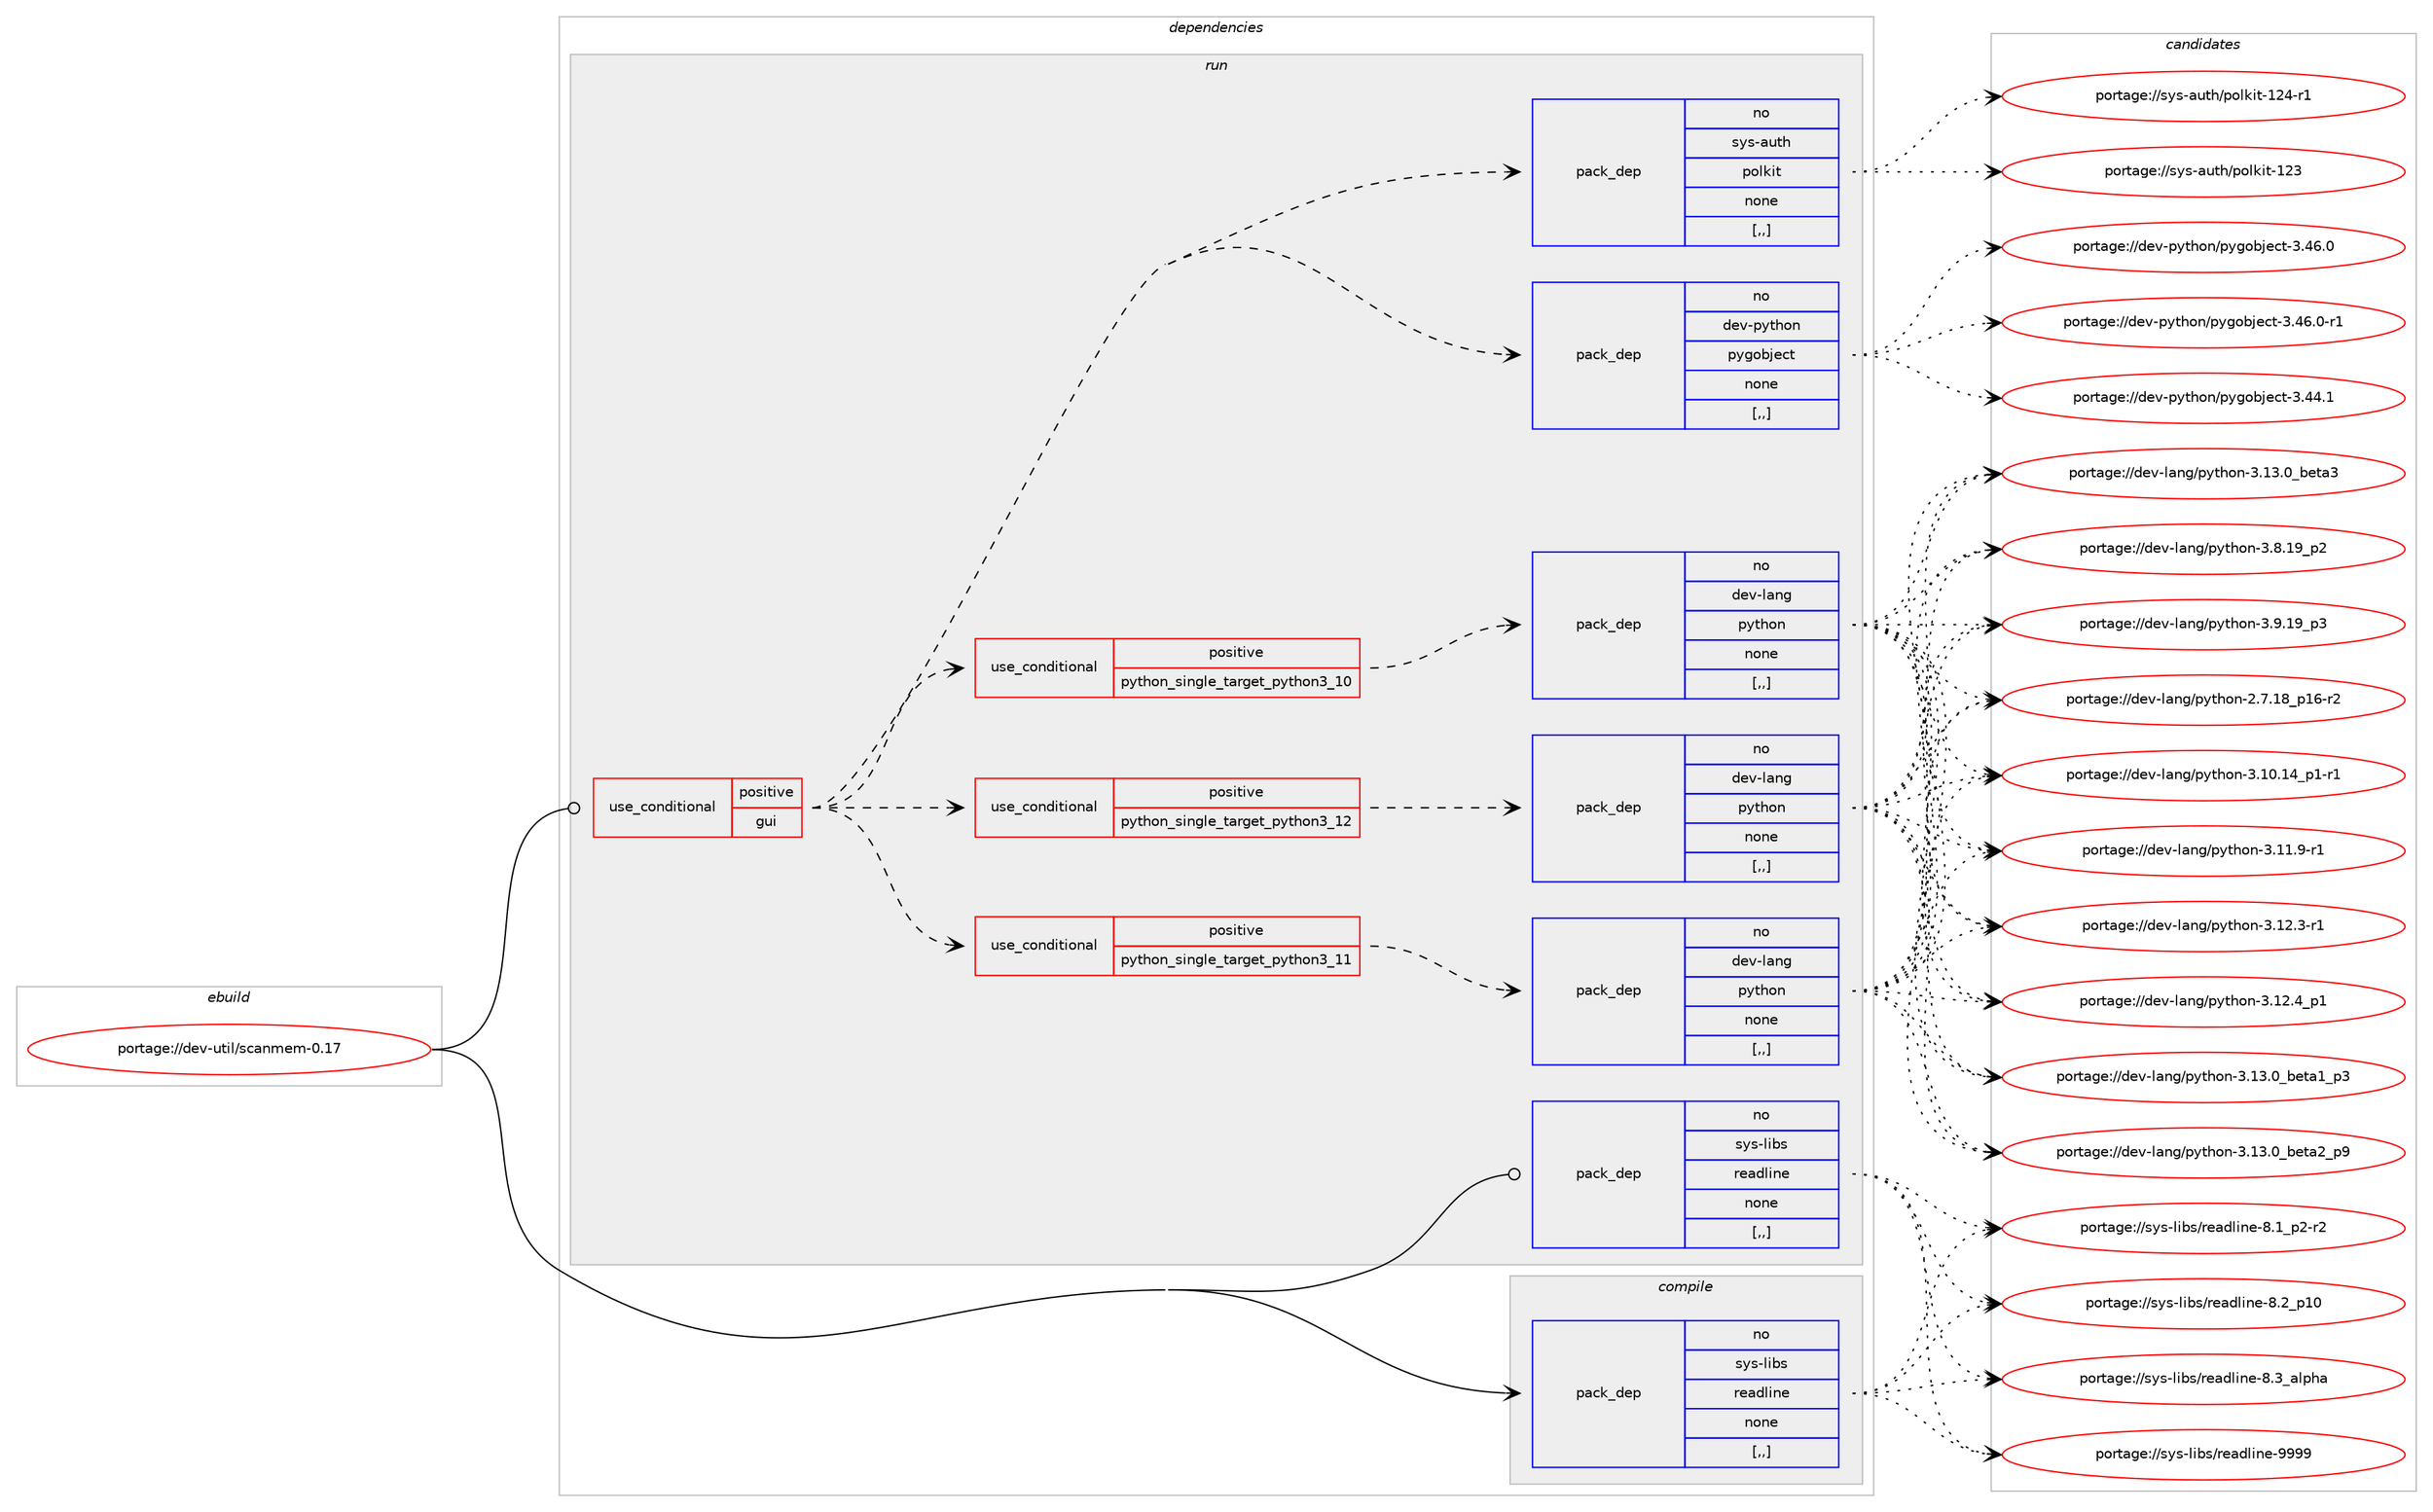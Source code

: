 digraph prolog {

# *************
# Graph options
# *************

newrank=true;
concentrate=true;
compound=true;
graph [rankdir=LR,fontname=Helvetica,fontsize=10,ranksep=1.5];#, ranksep=2.5, nodesep=0.2];
edge  [arrowhead=vee];
node  [fontname=Helvetica,fontsize=10];

# **********
# The ebuild
# **********

subgraph cluster_leftcol {
color=gray;
rank=same;
label=<<i>ebuild</i>>;
id [label="portage://dev-util/scanmem-0.17", color=red, width=4, href="../dev-util/scanmem-0.17.svg"];
}

# ****************
# The dependencies
# ****************

subgraph cluster_midcol {
color=gray;
label=<<i>dependencies</i>>;
subgraph cluster_compile {
fillcolor="#eeeeee";
style=filled;
label=<<i>compile</i>>;
subgraph pack153288 {
dependency214998 [label=<<TABLE BORDER="0" CELLBORDER="1" CELLSPACING="0" CELLPADDING="4" WIDTH="220"><TR><TD ROWSPAN="6" CELLPADDING="30">pack_dep</TD></TR><TR><TD WIDTH="110">no</TD></TR><TR><TD>sys-libs</TD></TR><TR><TD>readline</TD></TR><TR><TD>none</TD></TR><TR><TD>[,,]</TD></TR></TABLE>>, shape=none, color=blue];
}
id:e -> dependency214998:w [weight=20,style="solid",arrowhead="vee"];
}
subgraph cluster_compileandrun {
fillcolor="#eeeeee";
style=filled;
label=<<i>compile and run</i>>;
}
subgraph cluster_run {
fillcolor="#eeeeee";
style=filled;
label=<<i>run</i>>;
subgraph cond60289 {
dependency214999 [label=<<TABLE BORDER="0" CELLBORDER="1" CELLSPACING="0" CELLPADDING="4"><TR><TD ROWSPAN="3" CELLPADDING="10">use_conditional</TD></TR><TR><TD>positive</TD></TR><TR><TD>gui</TD></TR></TABLE>>, shape=none, color=red];
subgraph cond60290 {
dependency215000 [label=<<TABLE BORDER="0" CELLBORDER="1" CELLSPACING="0" CELLPADDING="4"><TR><TD ROWSPAN="3" CELLPADDING="10">use_conditional</TD></TR><TR><TD>positive</TD></TR><TR><TD>python_single_target_python3_10</TD></TR></TABLE>>, shape=none, color=red];
subgraph pack153289 {
dependency215001 [label=<<TABLE BORDER="0" CELLBORDER="1" CELLSPACING="0" CELLPADDING="4" WIDTH="220"><TR><TD ROWSPAN="6" CELLPADDING="30">pack_dep</TD></TR><TR><TD WIDTH="110">no</TD></TR><TR><TD>dev-lang</TD></TR><TR><TD>python</TD></TR><TR><TD>none</TD></TR><TR><TD>[,,]</TD></TR></TABLE>>, shape=none, color=blue];
}
dependency215000:e -> dependency215001:w [weight=20,style="dashed",arrowhead="vee"];
}
dependency214999:e -> dependency215000:w [weight=20,style="dashed",arrowhead="vee"];
subgraph cond60291 {
dependency215002 [label=<<TABLE BORDER="0" CELLBORDER="1" CELLSPACING="0" CELLPADDING="4"><TR><TD ROWSPAN="3" CELLPADDING="10">use_conditional</TD></TR><TR><TD>positive</TD></TR><TR><TD>python_single_target_python3_11</TD></TR></TABLE>>, shape=none, color=red];
subgraph pack153290 {
dependency215003 [label=<<TABLE BORDER="0" CELLBORDER="1" CELLSPACING="0" CELLPADDING="4" WIDTH="220"><TR><TD ROWSPAN="6" CELLPADDING="30">pack_dep</TD></TR><TR><TD WIDTH="110">no</TD></TR><TR><TD>dev-lang</TD></TR><TR><TD>python</TD></TR><TR><TD>none</TD></TR><TR><TD>[,,]</TD></TR></TABLE>>, shape=none, color=blue];
}
dependency215002:e -> dependency215003:w [weight=20,style="dashed",arrowhead="vee"];
}
dependency214999:e -> dependency215002:w [weight=20,style="dashed",arrowhead="vee"];
subgraph cond60292 {
dependency215004 [label=<<TABLE BORDER="0" CELLBORDER="1" CELLSPACING="0" CELLPADDING="4"><TR><TD ROWSPAN="3" CELLPADDING="10">use_conditional</TD></TR><TR><TD>positive</TD></TR><TR><TD>python_single_target_python3_12</TD></TR></TABLE>>, shape=none, color=red];
subgraph pack153291 {
dependency215005 [label=<<TABLE BORDER="0" CELLBORDER="1" CELLSPACING="0" CELLPADDING="4" WIDTH="220"><TR><TD ROWSPAN="6" CELLPADDING="30">pack_dep</TD></TR><TR><TD WIDTH="110">no</TD></TR><TR><TD>dev-lang</TD></TR><TR><TD>python</TD></TR><TR><TD>none</TD></TR><TR><TD>[,,]</TD></TR></TABLE>>, shape=none, color=blue];
}
dependency215004:e -> dependency215005:w [weight=20,style="dashed",arrowhead="vee"];
}
dependency214999:e -> dependency215004:w [weight=20,style="dashed",arrowhead="vee"];
subgraph pack153292 {
dependency215006 [label=<<TABLE BORDER="0" CELLBORDER="1" CELLSPACING="0" CELLPADDING="4" WIDTH="220"><TR><TD ROWSPAN="6" CELLPADDING="30">pack_dep</TD></TR><TR><TD WIDTH="110">no</TD></TR><TR><TD>dev-python</TD></TR><TR><TD>pygobject</TD></TR><TR><TD>none</TD></TR><TR><TD>[,,]</TD></TR></TABLE>>, shape=none, color=blue];
}
dependency214999:e -> dependency215006:w [weight=20,style="dashed",arrowhead="vee"];
subgraph pack153293 {
dependency215007 [label=<<TABLE BORDER="0" CELLBORDER="1" CELLSPACING="0" CELLPADDING="4" WIDTH="220"><TR><TD ROWSPAN="6" CELLPADDING="30">pack_dep</TD></TR><TR><TD WIDTH="110">no</TD></TR><TR><TD>sys-auth</TD></TR><TR><TD>polkit</TD></TR><TR><TD>none</TD></TR><TR><TD>[,,]</TD></TR></TABLE>>, shape=none, color=blue];
}
dependency214999:e -> dependency215007:w [weight=20,style="dashed",arrowhead="vee"];
}
id:e -> dependency214999:w [weight=20,style="solid",arrowhead="odot"];
subgraph pack153294 {
dependency215008 [label=<<TABLE BORDER="0" CELLBORDER="1" CELLSPACING="0" CELLPADDING="4" WIDTH="220"><TR><TD ROWSPAN="6" CELLPADDING="30">pack_dep</TD></TR><TR><TD WIDTH="110">no</TD></TR><TR><TD>sys-libs</TD></TR><TR><TD>readline</TD></TR><TR><TD>none</TD></TR><TR><TD>[,,]</TD></TR></TABLE>>, shape=none, color=blue];
}
id:e -> dependency215008:w [weight=20,style="solid",arrowhead="odot"];
}
}

# **************
# The candidates
# **************

subgraph cluster_choices {
rank=same;
color=gray;
label=<<i>candidates</i>>;

subgraph choice153288 {
color=black;
nodesep=1;
choice115121115451081059811547114101971001081051101014556464995112504511450 [label="portage://sys-libs/readline-8.1_p2-r2", color=red, width=4,href="../sys-libs/readline-8.1_p2-r2.svg"];
choice1151211154510810598115471141019710010810511010145564650951124948 [label="portage://sys-libs/readline-8.2_p10", color=red, width=4,href="../sys-libs/readline-8.2_p10.svg"];
choice1151211154510810598115471141019710010810511010145564651959710811210497 [label="portage://sys-libs/readline-8.3_alpha", color=red, width=4,href="../sys-libs/readline-8.3_alpha.svg"];
choice115121115451081059811547114101971001081051101014557575757 [label="portage://sys-libs/readline-9999", color=red, width=4,href="../sys-libs/readline-9999.svg"];
dependency214998:e -> choice115121115451081059811547114101971001081051101014556464995112504511450:w [style=dotted,weight="100"];
dependency214998:e -> choice1151211154510810598115471141019710010810511010145564650951124948:w [style=dotted,weight="100"];
dependency214998:e -> choice1151211154510810598115471141019710010810511010145564651959710811210497:w [style=dotted,weight="100"];
dependency214998:e -> choice115121115451081059811547114101971001081051101014557575757:w [style=dotted,weight="100"];
}
subgraph choice153289 {
color=black;
nodesep=1;
choice100101118451089711010347112121116104111110455046554649569511249544511450 [label="portage://dev-lang/python-2.7.18_p16-r2", color=red, width=4,href="../dev-lang/python-2.7.18_p16-r2.svg"];
choice100101118451089711010347112121116104111110455146494846495295112494511449 [label="portage://dev-lang/python-3.10.14_p1-r1", color=red, width=4,href="../dev-lang/python-3.10.14_p1-r1.svg"];
choice100101118451089711010347112121116104111110455146494946574511449 [label="portage://dev-lang/python-3.11.9-r1", color=red, width=4,href="../dev-lang/python-3.11.9-r1.svg"];
choice100101118451089711010347112121116104111110455146495046514511449 [label="portage://dev-lang/python-3.12.3-r1", color=red, width=4,href="../dev-lang/python-3.12.3-r1.svg"];
choice100101118451089711010347112121116104111110455146495046529511249 [label="portage://dev-lang/python-3.12.4_p1", color=red, width=4,href="../dev-lang/python-3.12.4_p1.svg"];
choice10010111845108971101034711212111610411111045514649514648959810111697499511251 [label="portage://dev-lang/python-3.13.0_beta1_p3", color=red, width=4,href="../dev-lang/python-3.13.0_beta1_p3.svg"];
choice10010111845108971101034711212111610411111045514649514648959810111697509511257 [label="portage://dev-lang/python-3.13.0_beta2_p9", color=red, width=4,href="../dev-lang/python-3.13.0_beta2_p9.svg"];
choice1001011184510897110103471121211161041111104551464951464895981011169751 [label="portage://dev-lang/python-3.13.0_beta3", color=red, width=4,href="../dev-lang/python-3.13.0_beta3.svg"];
choice100101118451089711010347112121116104111110455146564649579511250 [label="portage://dev-lang/python-3.8.19_p2", color=red, width=4,href="../dev-lang/python-3.8.19_p2.svg"];
choice100101118451089711010347112121116104111110455146574649579511251 [label="portage://dev-lang/python-3.9.19_p3", color=red, width=4,href="../dev-lang/python-3.9.19_p3.svg"];
dependency215001:e -> choice100101118451089711010347112121116104111110455046554649569511249544511450:w [style=dotted,weight="100"];
dependency215001:e -> choice100101118451089711010347112121116104111110455146494846495295112494511449:w [style=dotted,weight="100"];
dependency215001:e -> choice100101118451089711010347112121116104111110455146494946574511449:w [style=dotted,weight="100"];
dependency215001:e -> choice100101118451089711010347112121116104111110455146495046514511449:w [style=dotted,weight="100"];
dependency215001:e -> choice100101118451089711010347112121116104111110455146495046529511249:w [style=dotted,weight="100"];
dependency215001:e -> choice10010111845108971101034711212111610411111045514649514648959810111697499511251:w [style=dotted,weight="100"];
dependency215001:e -> choice10010111845108971101034711212111610411111045514649514648959810111697509511257:w [style=dotted,weight="100"];
dependency215001:e -> choice1001011184510897110103471121211161041111104551464951464895981011169751:w [style=dotted,weight="100"];
dependency215001:e -> choice100101118451089711010347112121116104111110455146564649579511250:w [style=dotted,weight="100"];
dependency215001:e -> choice100101118451089711010347112121116104111110455146574649579511251:w [style=dotted,weight="100"];
}
subgraph choice153290 {
color=black;
nodesep=1;
choice100101118451089711010347112121116104111110455046554649569511249544511450 [label="portage://dev-lang/python-2.7.18_p16-r2", color=red, width=4,href="../dev-lang/python-2.7.18_p16-r2.svg"];
choice100101118451089711010347112121116104111110455146494846495295112494511449 [label="portage://dev-lang/python-3.10.14_p1-r1", color=red, width=4,href="../dev-lang/python-3.10.14_p1-r1.svg"];
choice100101118451089711010347112121116104111110455146494946574511449 [label="portage://dev-lang/python-3.11.9-r1", color=red, width=4,href="../dev-lang/python-3.11.9-r1.svg"];
choice100101118451089711010347112121116104111110455146495046514511449 [label="portage://dev-lang/python-3.12.3-r1", color=red, width=4,href="../dev-lang/python-3.12.3-r1.svg"];
choice100101118451089711010347112121116104111110455146495046529511249 [label="portage://dev-lang/python-3.12.4_p1", color=red, width=4,href="../dev-lang/python-3.12.4_p1.svg"];
choice10010111845108971101034711212111610411111045514649514648959810111697499511251 [label="portage://dev-lang/python-3.13.0_beta1_p3", color=red, width=4,href="../dev-lang/python-3.13.0_beta1_p3.svg"];
choice10010111845108971101034711212111610411111045514649514648959810111697509511257 [label="portage://dev-lang/python-3.13.0_beta2_p9", color=red, width=4,href="../dev-lang/python-3.13.0_beta2_p9.svg"];
choice1001011184510897110103471121211161041111104551464951464895981011169751 [label="portage://dev-lang/python-3.13.0_beta3", color=red, width=4,href="../dev-lang/python-3.13.0_beta3.svg"];
choice100101118451089711010347112121116104111110455146564649579511250 [label="portage://dev-lang/python-3.8.19_p2", color=red, width=4,href="../dev-lang/python-3.8.19_p2.svg"];
choice100101118451089711010347112121116104111110455146574649579511251 [label="portage://dev-lang/python-3.9.19_p3", color=red, width=4,href="../dev-lang/python-3.9.19_p3.svg"];
dependency215003:e -> choice100101118451089711010347112121116104111110455046554649569511249544511450:w [style=dotted,weight="100"];
dependency215003:e -> choice100101118451089711010347112121116104111110455146494846495295112494511449:w [style=dotted,weight="100"];
dependency215003:e -> choice100101118451089711010347112121116104111110455146494946574511449:w [style=dotted,weight="100"];
dependency215003:e -> choice100101118451089711010347112121116104111110455146495046514511449:w [style=dotted,weight="100"];
dependency215003:e -> choice100101118451089711010347112121116104111110455146495046529511249:w [style=dotted,weight="100"];
dependency215003:e -> choice10010111845108971101034711212111610411111045514649514648959810111697499511251:w [style=dotted,weight="100"];
dependency215003:e -> choice10010111845108971101034711212111610411111045514649514648959810111697509511257:w [style=dotted,weight="100"];
dependency215003:e -> choice1001011184510897110103471121211161041111104551464951464895981011169751:w [style=dotted,weight="100"];
dependency215003:e -> choice100101118451089711010347112121116104111110455146564649579511250:w [style=dotted,weight="100"];
dependency215003:e -> choice100101118451089711010347112121116104111110455146574649579511251:w [style=dotted,weight="100"];
}
subgraph choice153291 {
color=black;
nodesep=1;
choice100101118451089711010347112121116104111110455046554649569511249544511450 [label="portage://dev-lang/python-2.7.18_p16-r2", color=red, width=4,href="../dev-lang/python-2.7.18_p16-r2.svg"];
choice100101118451089711010347112121116104111110455146494846495295112494511449 [label="portage://dev-lang/python-3.10.14_p1-r1", color=red, width=4,href="../dev-lang/python-3.10.14_p1-r1.svg"];
choice100101118451089711010347112121116104111110455146494946574511449 [label="portage://dev-lang/python-3.11.9-r1", color=red, width=4,href="../dev-lang/python-3.11.9-r1.svg"];
choice100101118451089711010347112121116104111110455146495046514511449 [label="portage://dev-lang/python-3.12.3-r1", color=red, width=4,href="../dev-lang/python-3.12.3-r1.svg"];
choice100101118451089711010347112121116104111110455146495046529511249 [label="portage://dev-lang/python-3.12.4_p1", color=red, width=4,href="../dev-lang/python-3.12.4_p1.svg"];
choice10010111845108971101034711212111610411111045514649514648959810111697499511251 [label="portage://dev-lang/python-3.13.0_beta1_p3", color=red, width=4,href="../dev-lang/python-3.13.0_beta1_p3.svg"];
choice10010111845108971101034711212111610411111045514649514648959810111697509511257 [label="portage://dev-lang/python-3.13.0_beta2_p9", color=red, width=4,href="../dev-lang/python-3.13.0_beta2_p9.svg"];
choice1001011184510897110103471121211161041111104551464951464895981011169751 [label="portage://dev-lang/python-3.13.0_beta3", color=red, width=4,href="../dev-lang/python-3.13.0_beta3.svg"];
choice100101118451089711010347112121116104111110455146564649579511250 [label="portage://dev-lang/python-3.8.19_p2", color=red, width=4,href="../dev-lang/python-3.8.19_p2.svg"];
choice100101118451089711010347112121116104111110455146574649579511251 [label="portage://dev-lang/python-3.9.19_p3", color=red, width=4,href="../dev-lang/python-3.9.19_p3.svg"];
dependency215005:e -> choice100101118451089711010347112121116104111110455046554649569511249544511450:w [style=dotted,weight="100"];
dependency215005:e -> choice100101118451089711010347112121116104111110455146494846495295112494511449:w [style=dotted,weight="100"];
dependency215005:e -> choice100101118451089711010347112121116104111110455146494946574511449:w [style=dotted,weight="100"];
dependency215005:e -> choice100101118451089711010347112121116104111110455146495046514511449:w [style=dotted,weight="100"];
dependency215005:e -> choice100101118451089711010347112121116104111110455146495046529511249:w [style=dotted,weight="100"];
dependency215005:e -> choice10010111845108971101034711212111610411111045514649514648959810111697499511251:w [style=dotted,weight="100"];
dependency215005:e -> choice10010111845108971101034711212111610411111045514649514648959810111697509511257:w [style=dotted,weight="100"];
dependency215005:e -> choice1001011184510897110103471121211161041111104551464951464895981011169751:w [style=dotted,weight="100"];
dependency215005:e -> choice100101118451089711010347112121116104111110455146564649579511250:w [style=dotted,weight="100"];
dependency215005:e -> choice100101118451089711010347112121116104111110455146574649579511251:w [style=dotted,weight="100"];
}
subgraph choice153292 {
color=black;
nodesep=1;
choice1001011184511212111610411111047112121103111981061019911645514652524649 [label="portage://dev-python/pygobject-3.44.1", color=red, width=4,href="../dev-python/pygobject-3.44.1.svg"];
choice1001011184511212111610411111047112121103111981061019911645514652544648 [label="portage://dev-python/pygobject-3.46.0", color=red, width=4,href="../dev-python/pygobject-3.46.0.svg"];
choice10010111845112121116104111110471121211031119810610199116455146525446484511449 [label="portage://dev-python/pygobject-3.46.0-r1", color=red, width=4,href="../dev-python/pygobject-3.46.0-r1.svg"];
dependency215006:e -> choice1001011184511212111610411111047112121103111981061019911645514652524649:w [style=dotted,weight="100"];
dependency215006:e -> choice1001011184511212111610411111047112121103111981061019911645514652544648:w [style=dotted,weight="100"];
dependency215006:e -> choice10010111845112121116104111110471121211031119810610199116455146525446484511449:w [style=dotted,weight="100"];
}
subgraph choice153293 {
color=black;
nodesep=1;
choice11512111545971171161044711211110810710511645495051 [label="portage://sys-auth/polkit-123", color=red, width=4,href="../sys-auth/polkit-123.svg"];
choice115121115459711711610447112111108107105116454950524511449 [label="portage://sys-auth/polkit-124-r1", color=red, width=4,href="../sys-auth/polkit-124-r1.svg"];
dependency215007:e -> choice11512111545971171161044711211110810710511645495051:w [style=dotted,weight="100"];
dependency215007:e -> choice115121115459711711610447112111108107105116454950524511449:w [style=dotted,weight="100"];
}
subgraph choice153294 {
color=black;
nodesep=1;
choice115121115451081059811547114101971001081051101014556464995112504511450 [label="portage://sys-libs/readline-8.1_p2-r2", color=red, width=4,href="../sys-libs/readline-8.1_p2-r2.svg"];
choice1151211154510810598115471141019710010810511010145564650951124948 [label="portage://sys-libs/readline-8.2_p10", color=red, width=4,href="../sys-libs/readline-8.2_p10.svg"];
choice1151211154510810598115471141019710010810511010145564651959710811210497 [label="portage://sys-libs/readline-8.3_alpha", color=red, width=4,href="../sys-libs/readline-8.3_alpha.svg"];
choice115121115451081059811547114101971001081051101014557575757 [label="portage://sys-libs/readline-9999", color=red, width=4,href="../sys-libs/readline-9999.svg"];
dependency215008:e -> choice115121115451081059811547114101971001081051101014556464995112504511450:w [style=dotted,weight="100"];
dependency215008:e -> choice1151211154510810598115471141019710010810511010145564650951124948:w [style=dotted,weight="100"];
dependency215008:e -> choice1151211154510810598115471141019710010810511010145564651959710811210497:w [style=dotted,weight="100"];
dependency215008:e -> choice115121115451081059811547114101971001081051101014557575757:w [style=dotted,weight="100"];
}
}

}
